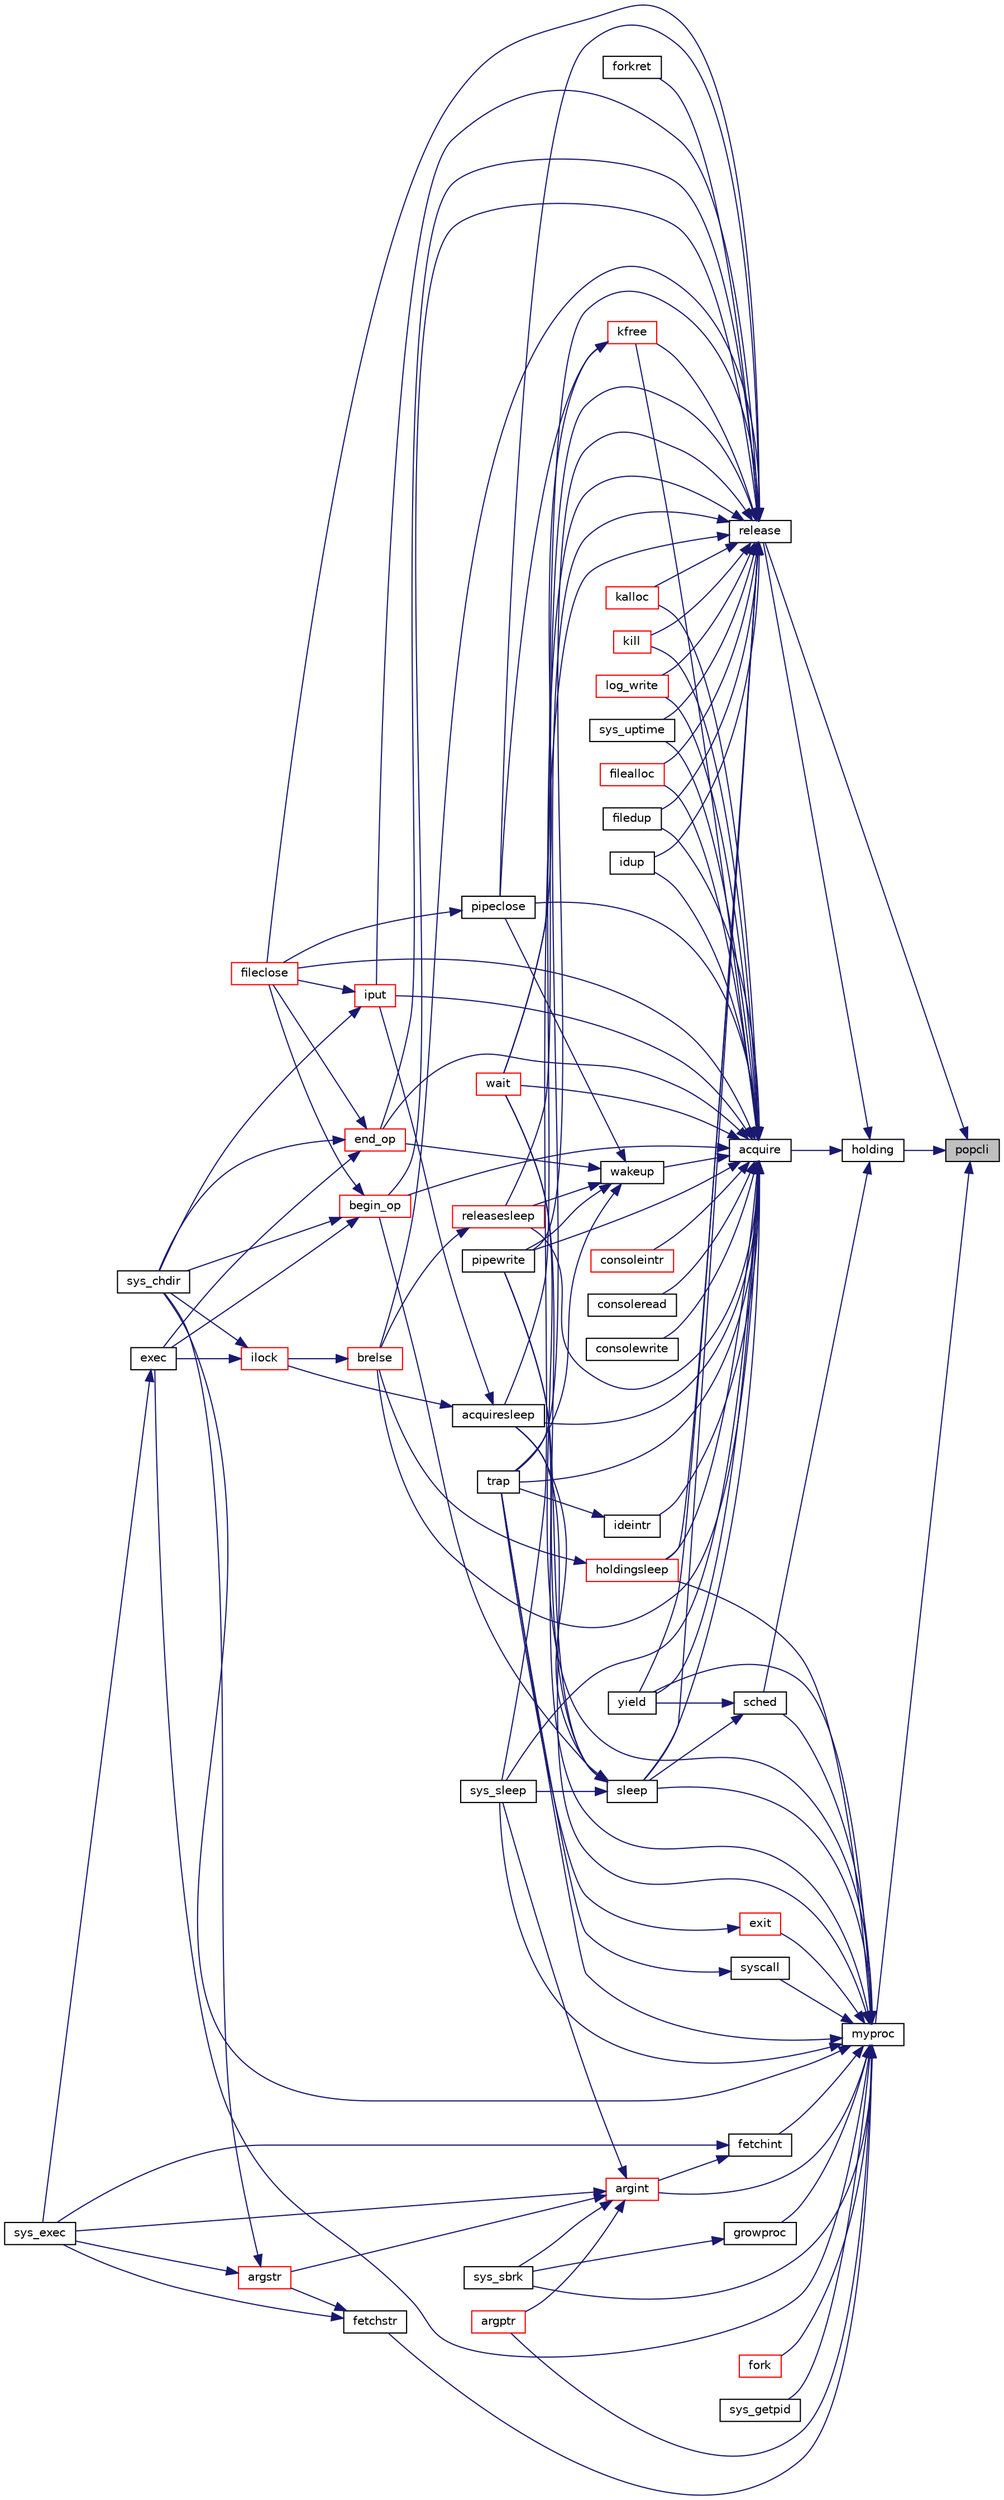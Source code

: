 digraph "popcli"
{
 // LATEX_PDF_SIZE
  edge [fontname="Helvetica",fontsize="10",labelfontname="Helvetica",labelfontsize="10"];
  node [fontname="Helvetica",fontsize="10",shape=record];
  rankdir="RL";
  Node1 [label="popcli",height=0.2,width=0.4,color="black", fillcolor="grey75", style="filled", fontcolor="black",tooltip=" "];
  Node1 -> Node2 [dir="back",color="midnightblue",fontsize="10",style="solid"];
  Node2 [label="holding",height=0.2,width=0.4,color="black", fillcolor="white", style="filled",URL="$d5/d64/defs_8h.html#ac44b13cc76bf4040e3baf34df75ff230",tooltip=" "];
  Node2 -> Node3 [dir="back",color="midnightblue",fontsize="10",style="solid"];
  Node3 [label="acquire",height=0.2,width=0.4,color="black", fillcolor="white", style="filled",URL="$d5/d64/defs_8h.html#afe4ef8638f1ecb962a6e67fb086ee3b8",tooltip=" "];
  Node3 -> Node4 [dir="back",color="midnightblue",fontsize="10",style="solid"];
  Node4 [label="acquiresleep",height=0.2,width=0.4,color="black", fillcolor="white", style="filled",URL="$d5/d64/defs_8h.html#aecd4639fe2f9aaad8e8cee2b5e0688c3",tooltip=" "];
  Node4 -> Node5 [dir="back",color="midnightblue",fontsize="10",style="solid"];
  Node5 [label="ilock",height=0.2,width=0.4,color="red", fillcolor="white", style="filled",URL="$d5/d64/defs_8h.html#a29a4d743d41fe659f74b0a57fdc25012",tooltip=" "];
  Node5 -> Node6 [dir="back",color="midnightblue",fontsize="10",style="solid"];
  Node6 [label="exec",height=0.2,width=0.4,color="black", fillcolor="white", style="filled",URL="$d5/d64/defs_8h.html#aa7b4aae4a12acd187e23396214aeca47",tooltip=" "];
  Node6 -> Node7 [dir="back",color="midnightblue",fontsize="10",style="solid"];
  Node7 [label="sys_exec",height=0.2,width=0.4,color="black", fillcolor="white", style="filled",URL="$db/dd8/syscall_8c.html#aeaa813ddeb6a5fac3c45714c7351c526",tooltip=" "];
  Node5 -> Node10 [dir="back",color="midnightblue",fontsize="10",style="solid"];
  Node10 [label="sys_chdir",height=0.2,width=0.4,color="black", fillcolor="white", style="filled",URL="$db/dd8/syscall_8c.html#ad1c5f8693cb35b9605fee09eebdda640",tooltip=" "];
  Node4 -> Node13 [dir="back",color="midnightblue",fontsize="10",style="solid"];
  Node13 [label="iput",height=0.2,width=0.4,color="red", fillcolor="white", style="filled",URL="$d5/d64/defs_8h.html#a29530a0afdfe924818d8c70b6724528d",tooltip=" "];
  Node13 -> Node15 [dir="back",color="midnightblue",fontsize="10",style="solid"];
  Node15 [label="fileclose",height=0.2,width=0.4,color="red", fillcolor="white", style="filled",URL="$d5/d64/defs_8h.html#ac865ee0b2d70f753d61d1fefef9de0f6",tooltip=" "];
  Node13 -> Node10 [dir="back",color="midnightblue",fontsize="10",style="solid"];
  Node3 -> Node19 [dir="back",color="midnightblue",fontsize="10",style="solid"];
  Node19 [label="begin_op",height=0.2,width=0.4,color="red", fillcolor="white", style="filled",URL="$d5/d64/defs_8h.html#a603ca98212e00d2ffdba7827ef0f1003",tooltip=" "];
  Node19 -> Node6 [dir="back",color="midnightblue",fontsize="10",style="solid"];
  Node19 -> Node15 [dir="back",color="midnightblue",fontsize="10",style="solid"];
  Node19 -> Node10 [dir="back",color="midnightblue",fontsize="10",style="solid"];
  Node3 -> Node23 [dir="back",color="midnightblue",fontsize="10",style="solid"];
  Node23 [label="brelse",height=0.2,width=0.4,color="red", fillcolor="white", style="filled",URL="$dc/de6/bio_8c.html#ab5335aeb503731104314321a78a6d727",tooltip=" "];
  Node23 -> Node5 [dir="back",color="midnightblue",fontsize="10",style="solid"];
  Node3 -> Node30 [dir="back",color="midnightblue",fontsize="10",style="solid"];
  Node30 [label="consoleintr",height=0.2,width=0.4,color="red", fillcolor="white", style="filled",URL="$d0/d56/console_8c.html#aad3d6ca39f23bb6d2686d2967e415193",tooltip=" "];
  Node3 -> Node34 [dir="back",color="midnightblue",fontsize="10",style="solid"];
  Node34 [label="consoleread",height=0.2,width=0.4,color="black", fillcolor="white", style="filled",URL="$d0/d56/console_8c.html#a28ac85a90987662e306ca8efbfe16074",tooltip=" "];
  Node3 -> Node35 [dir="back",color="midnightblue",fontsize="10",style="solid"];
  Node35 [label="consolewrite",height=0.2,width=0.4,color="black", fillcolor="white", style="filled",URL="$d0/d56/console_8c.html#a6af7eb39268127d389792cec37785666",tooltip=" "];
  Node3 -> Node36 [dir="back",color="midnightblue",fontsize="10",style="solid"];
  Node36 [label="end_op",height=0.2,width=0.4,color="red", fillcolor="white", style="filled",URL="$d5/d64/defs_8h.html#a2504e37a109f9bae5ca11fe89e4e8fa1",tooltip=" "];
  Node36 -> Node6 [dir="back",color="midnightblue",fontsize="10",style="solid"];
  Node36 -> Node15 [dir="back",color="midnightblue",fontsize="10",style="solid"];
  Node36 -> Node10 [dir="back",color="midnightblue",fontsize="10",style="solid"];
  Node3 -> Node37 [dir="back",color="midnightblue",fontsize="10",style="solid"];
  Node37 [label="filealloc",height=0.2,width=0.4,color="red", fillcolor="white", style="filled",URL="$d5/d64/defs_8h.html#a69d3d2dd94efa1f1ff8d0143f4d9b786",tooltip=" "];
  Node3 -> Node15 [dir="back",color="midnightblue",fontsize="10",style="solid"];
  Node3 -> Node38 [dir="back",color="midnightblue",fontsize="10",style="solid"];
  Node38 [label="filedup",height=0.2,width=0.4,color="black", fillcolor="white", style="filled",URL="$d5/d64/defs_8h.html#a1063546fe0d5f45fe1a38a9b4f6b5783",tooltip=" "];
  Node3 -> Node39 [dir="back",color="midnightblue",fontsize="10",style="solid"];
  Node39 [label="holdingsleep",height=0.2,width=0.4,color="red", fillcolor="white", style="filled",URL="$d5/d64/defs_8h.html#afa76133bc67c6026376d630da9b53b68",tooltip=" "];
  Node39 -> Node23 [dir="back",color="midnightblue",fontsize="10",style="solid"];
  Node3 -> Node43 [dir="back",color="midnightblue",fontsize="10",style="solid"];
  Node43 [label="ideintr",height=0.2,width=0.4,color="black", fillcolor="white", style="filled",URL="$d5/d64/defs_8h.html#a709693afdb9b89d848e684e7acde1f8f",tooltip=" "];
  Node43 -> Node32 [dir="back",color="midnightblue",fontsize="10",style="solid"];
  Node32 [label="trap",height=0.2,width=0.4,color="black", fillcolor="white", style="filled",URL="$dc/d6f/trap_8c.html#a372d166e36c086c91e5f5d81e5fead3a",tooltip=" "];
  Node3 -> Node44 [dir="back",color="midnightblue",fontsize="10",style="solid"];
  Node44 [label="idup",height=0.2,width=0.4,color="black", fillcolor="white", style="filled",URL="$d5/d64/defs_8h.html#acdd1de79a331b8922c483434d257731d",tooltip=" "];
  Node3 -> Node13 [dir="back",color="midnightblue",fontsize="10",style="solid"];
  Node3 -> Node45 [dir="back",color="midnightblue",fontsize="10",style="solid"];
  Node45 [label="kalloc",height=0.2,width=0.4,color="red", fillcolor="white", style="filled",URL="$d5/d64/defs_8h.html#a3af104ba40b66dcec8363ac5a70907ed",tooltip=" "];
  Node3 -> Node50 [dir="back",color="midnightblue",fontsize="10",style="solid"];
  Node50 [label="kfree",height=0.2,width=0.4,color="red", fillcolor="white", style="filled",URL="$d5/d64/defs_8h.html#ae79d6a7d0901b7c081cfded3f916d5bd",tooltip=" "];
  Node50 -> Node57 [dir="back",color="midnightblue",fontsize="10",style="solid"];
  Node57 [label="pipeclose",height=0.2,width=0.4,color="black", fillcolor="white", style="filled",URL="$d5/d64/defs_8h.html#af6220973e389c74782d76ae641a5e7db",tooltip=" "];
  Node57 -> Node15 [dir="back",color="midnightblue",fontsize="10",style="solid"];
  Node50 -> Node55 [dir="back",color="midnightblue",fontsize="10",style="solid"];
  Node55 [label="wait",height=0.2,width=0.4,color="red", fillcolor="white", style="filled",URL="$d5/d64/defs_8h.html#af6f31822f7e737b4e414bdac1ccb59a4",tooltip=" "];
  Node3 -> Node58 [dir="back",color="midnightblue",fontsize="10",style="solid"];
  Node58 [label="kill",height=0.2,width=0.4,color="red", fillcolor="white", style="filled",URL="$d5/d64/defs_8h.html#ab893e9671d6bfe2b2604002a50639f21",tooltip=" "];
  Node3 -> Node60 [dir="back",color="midnightblue",fontsize="10",style="solid"];
  Node60 [label="log_write",height=0.2,width=0.4,color="red", fillcolor="white", style="filled",URL="$d5/d64/defs_8h.html#a270d0050dc50965f4f851717841ad33c",tooltip=" "];
  Node3 -> Node57 [dir="back",color="midnightblue",fontsize="10",style="solid"];
  Node3 -> Node61 [dir="back",color="midnightblue",fontsize="10",style="solid"];
  Node61 [label="pipewrite",height=0.2,width=0.4,color="black", fillcolor="white", style="filled",URL="$d5/d64/defs_8h.html#ae63b0db4ca2cbb2025b89d977c6535b1",tooltip=" "];
  Node3 -> Node62 [dir="back",color="midnightblue",fontsize="10",style="solid"];
  Node62 [label="releasesleep",height=0.2,width=0.4,color="red", fillcolor="white", style="filled",URL="$d5/d64/defs_8h.html#a840b479c87b1c047d7142f58e0ad0b27",tooltip=" "];
  Node62 -> Node23 [dir="back",color="midnightblue",fontsize="10",style="solid"];
  Node3 -> Node63 [dir="back",color="midnightblue",fontsize="10",style="solid"];
  Node63 [label="sleep",height=0.2,width=0.4,color="black", fillcolor="white", style="filled",URL="$d5/d64/defs_8h.html#aca4a88f06b3ebbcc04330f7ae06c8507",tooltip=" "];
  Node63 -> Node4 [dir="back",color="midnightblue",fontsize="10",style="solid"];
  Node63 -> Node19 [dir="back",color="midnightblue",fontsize="10",style="solid"];
  Node63 -> Node61 [dir="back",color="midnightblue",fontsize="10",style="solid"];
  Node63 -> Node64 [dir="back",color="midnightblue",fontsize="10",style="solid"];
  Node64 [label="sys_sleep",height=0.2,width=0.4,color="black", fillcolor="white", style="filled",URL="$db/dd8/syscall_8c.html#a59778ec9bfa6b6f2100b43fbba000573",tooltip=" "];
  Node63 -> Node55 [dir="back",color="midnightblue",fontsize="10",style="solid"];
  Node3 -> Node64 [dir="back",color="midnightblue",fontsize="10",style="solid"];
  Node3 -> Node65 [dir="back",color="midnightblue",fontsize="10",style="solid"];
  Node65 [label="sys_uptime",height=0.2,width=0.4,color="black", fillcolor="white", style="filled",URL="$db/dd8/syscall_8c.html#aaf8553903ba8f2776247679d4db0d121",tooltip=" "];
  Node3 -> Node32 [dir="back",color="midnightblue",fontsize="10",style="solid"];
  Node3 -> Node55 [dir="back",color="midnightblue",fontsize="10",style="solid"];
  Node3 -> Node66 [dir="back",color="midnightblue",fontsize="10",style="solid"];
  Node66 [label="wakeup",height=0.2,width=0.4,color="black", fillcolor="white", style="filled",URL="$d5/d64/defs_8h.html#a245b56417239f499389b2e806bd99254",tooltip=" "];
  Node66 -> Node36 [dir="back",color="midnightblue",fontsize="10",style="solid"];
  Node66 -> Node57 [dir="back",color="midnightblue",fontsize="10",style="solid"];
  Node66 -> Node61 [dir="back",color="midnightblue",fontsize="10",style="solid"];
  Node66 -> Node62 [dir="back",color="midnightblue",fontsize="10",style="solid"];
  Node66 -> Node32 [dir="back",color="midnightblue",fontsize="10",style="solid"];
  Node3 -> Node67 [dir="back",color="midnightblue",fontsize="10",style="solid"];
  Node67 [label="yield",height=0.2,width=0.4,color="black", fillcolor="white", style="filled",URL="$d5/d64/defs_8h.html#a7cb51f5c2b5cad3766f19eb69c92793b",tooltip=" "];
  Node2 -> Node68 [dir="back",color="midnightblue",fontsize="10",style="solid"];
  Node68 [label="release",height=0.2,width=0.4,color="black", fillcolor="white", style="filled",URL="$d5/d64/defs_8h.html#a4f8616948f3dbce65671f666eed1d669",tooltip=" "];
  Node68 -> Node4 [dir="back",color="midnightblue",fontsize="10",style="solid"];
  Node68 -> Node19 [dir="back",color="midnightblue",fontsize="10",style="solid"];
  Node68 -> Node23 [dir="back",color="midnightblue",fontsize="10",style="solid"];
  Node68 -> Node36 [dir="back",color="midnightblue",fontsize="10",style="solid"];
  Node68 -> Node37 [dir="back",color="midnightblue",fontsize="10",style="solid"];
  Node68 -> Node15 [dir="back",color="midnightblue",fontsize="10",style="solid"];
  Node68 -> Node38 [dir="back",color="midnightblue",fontsize="10",style="solid"];
  Node68 -> Node28 [dir="back",color="midnightblue",fontsize="10",style="solid"];
  Node28 [label="forkret",height=0.2,width=0.4,color="black", fillcolor="white", style="filled",URL="$d3/dda/proc_8c.html#a11c5d62d28e8121e75235d361158156e",tooltip=" "];
  Node68 -> Node39 [dir="back",color="midnightblue",fontsize="10",style="solid"];
  Node68 -> Node44 [dir="back",color="midnightblue",fontsize="10",style="solid"];
  Node68 -> Node13 [dir="back",color="midnightblue",fontsize="10",style="solid"];
  Node68 -> Node45 [dir="back",color="midnightblue",fontsize="10",style="solid"];
  Node68 -> Node50 [dir="back",color="midnightblue",fontsize="10",style="solid"];
  Node68 -> Node58 [dir="back",color="midnightblue",fontsize="10",style="solid"];
  Node68 -> Node60 [dir="back",color="midnightblue",fontsize="10",style="solid"];
  Node68 -> Node57 [dir="back",color="midnightblue",fontsize="10",style="solid"];
  Node68 -> Node61 [dir="back",color="midnightblue",fontsize="10",style="solid"];
  Node68 -> Node62 [dir="back",color="midnightblue",fontsize="10",style="solid"];
  Node68 -> Node63 [dir="back",color="midnightblue",fontsize="10",style="solid"];
  Node68 -> Node64 [dir="back",color="midnightblue",fontsize="10",style="solid"];
  Node68 -> Node65 [dir="back",color="midnightblue",fontsize="10",style="solid"];
  Node68 -> Node32 [dir="back",color="midnightblue",fontsize="10",style="solid"];
  Node68 -> Node55 [dir="back",color="midnightblue",fontsize="10",style="solid"];
  Node68 -> Node67 [dir="back",color="midnightblue",fontsize="10",style="solid"];
  Node2 -> Node69 [dir="back",color="midnightblue",fontsize="10",style="solid"];
  Node69 [label="sched",height=0.2,width=0.4,color="black", fillcolor="white", style="filled",URL="$d5/d64/defs_8h.html#ad788da91743c333b5bed7c4a0dd12365",tooltip=" "];
  Node69 -> Node63 [dir="back",color="midnightblue",fontsize="10",style="solid"];
  Node69 -> Node67 [dir="back",color="midnightblue",fontsize="10",style="solid"];
  Node1 -> Node70 [dir="back",color="midnightblue",fontsize="10",style="solid"];
  Node70 [label="myproc",height=0.2,width=0.4,color="black", fillcolor="white", style="filled",URL="$d5/d64/defs_8h.html#addb64b689e3c266aaa67cc0126bba441",tooltip=" "];
  Node70 -> Node4 [dir="back",color="midnightblue",fontsize="10",style="solid"];
  Node70 -> Node71 [dir="back",color="midnightblue",fontsize="10",style="solid"];
  Node71 [label="argint",height=0.2,width=0.4,color="red", fillcolor="white", style="filled",URL="$d5/d64/defs_8h.html#a75bc8d8c7ea0b4b39d4f470e18e0dba7",tooltip=" "];
  Node71 -> Node72 [dir="back",color="midnightblue",fontsize="10",style="solid"];
  Node72 [label="argptr",height=0.2,width=0.4,color="red", fillcolor="white", style="filled",URL="$d5/d64/defs_8h.html#a05c7464938c27eb91540c06ec6137f26",tooltip=" "];
  Node71 -> Node73 [dir="back",color="midnightblue",fontsize="10",style="solid"];
  Node73 [label="argstr",height=0.2,width=0.4,color="red", fillcolor="white", style="filled",URL="$d5/d64/defs_8h.html#afc00cb2e6a06b1021f3d82fa4d0eff07",tooltip=" "];
  Node73 -> Node10 [dir="back",color="midnightblue",fontsize="10",style="solid"];
  Node73 -> Node7 [dir="back",color="midnightblue",fontsize="10",style="solid"];
  Node71 -> Node7 [dir="back",color="midnightblue",fontsize="10",style="solid"];
  Node71 -> Node48 [dir="back",color="midnightblue",fontsize="10",style="solid"];
  Node48 [label="sys_sbrk",height=0.2,width=0.4,color="black", fillcolor="white", style="filled",URL="$db/dd8/syscall_8c.html#ab21d46be776cf6075a997af525a1a628",tooltip=" "];
  Node71 -> Node64 [dir="back",color="midnightblue",fontsize="10",style="solid"];
  Node70 -> Node72 [dir="back",color="midnightblue",fontsize="10",style="solid"];
  Node70 -> Node6 [dir="back",color="midnightblue",fontsize="10",style="solid"];
  Node70 -> Node74 [dir="back",color="midnightblue",fontsize="10",style="solid"];
  Node74 [label="exit",height=0.2,width=0.4,color="red", fillcolor="white", style="filled",URL="$d5/d64/defs_8h.html#aaf98ef7cdde3a0dfb2e49919de3298b1",tooltip=" "];
  Node74 -> Node32 [dir="back",color="midnightblue",fontsize="10",style="solid"];
  Node70 -> Node82 [dir="back",color="midnightblue",fontsize="10",style="solid"];
  Node82 [label="fetchint",height=0.2,width=0.4,color="black", fillcolor="white", style="filled",URL="$d5/d64/defs_8h.html#ab8c95490fad429ac2701653041f2efcf",tooltip=" "];
  Node82 -> Node71 [dir="back",color="midnightblue",fontsize="10",style="solid"];
  Node82 -> Node7 [dir="back",color="midnightblue",fontsize="10",style="solid"];
  Node70 -> Node83 [dir="back",color="midnightblue",fontsize="10",style="solid"];
  Node83 [label="fetchstr",height=0.2,width=0.4,color="black", fillcolor="white", style="filled",URL="$d5/d64/defs_8h.html#a386d969a02c926521cf2e1816069a4dc",tooltip=" "];
  Node83 -> Node73 [dir="back",color="midnightblue",fontsize="10",style="solid"];
  Node83 -> Node7 [dir="back",color="midnightblue",fontsize="10",style="solid"];
  Node70 -> Node84 [dir="back",color="midnightblue",fontsize="10",style="solid"];
  Node84 [label="fork",height=0.2,width=0.4,color="red", fillcolor="white", style="filled",URL="$d5/d64/defs_8h.html#acd2e1ded4bb6fce4500438bf928330f4",tooltip=" "];
  Node70 -> Node47 [dir="back",color="midnightblue",fontsize="10",style="solid"];
  Node47 [label="growproc",height=0.2,width=0.4,color="black", fillcolor="white", style="filled",URL="$d5/d64/defs_8h.html#acb02e9289fb8a1017c3455b137a9bccd",tooltip=" "];
  Node47 -> Node48 [dir="back",color="midnightblue",fontsize="10",style="solid"];
  Node70 -> Node39 [dir="back",color="midnightblue",fontsize="10",style="solid"];
  Node70 -> Node61 [dir="back",color="midnightblue",fontsize="10",style="solid"];
  Node70 -> Node69 [dir="back",color="midnightblue",fontsize="10",style="solid"];
  Node70 -> Node63 [dir="back",color="midnightblue",fontsize="10",style="solid"];
  Node70 -> Node10 [dir="back",color="midnightblue",fontsize="10",style="solid"];
  Node70 -> Node86 [dir="back",color="midnightblue",fontsize="10",style="solid"];
  Node86 [label="sys_getpid",height=0.2,width=0.4,color="black", fillcolor="white", style="filled",URL="$db/dd8/syscall_8c.html#ac81965412a0725574b8c72afda11243e",tooltip=" "];
  Node70 -> Node48 [dir="back",color="midnightblue",fontsize="10",style="solid"];
  Node70 -> Node64 [dir="back",color="midnightblue",fontsize="10",style="solid"];
  Node70 -> Node87 [dir="back",color="midnightblue",fontsize="10",style="solid"];
  Node87 [label="syscall",height=0.2,width=0.4,color="black", fillcolor="white", style="filled",URL="$d5/d64/defs_8h.html#acd6bcafe6626fe8e7d00cacdbc3cc4f1",tooltip=" "];
  Node87 -> Node32 [dir="back",color="midnightblue",fontsize="10",style="solid"];
  Node70 -> Node32 [dir="back",color="midnightblue",fontsize="10",style="solid"];
  Node70 -> Node55 [dir="back",color="midnightblue",fontsize="10",style="solid"];
  Node70 -> Node67 [dir="back",color="midnightblue",fontsize="10",style="solid"];
  Node1 -> Node68 [dir="back",color="midnightblue",fontsize="10",style="solid"];
}
